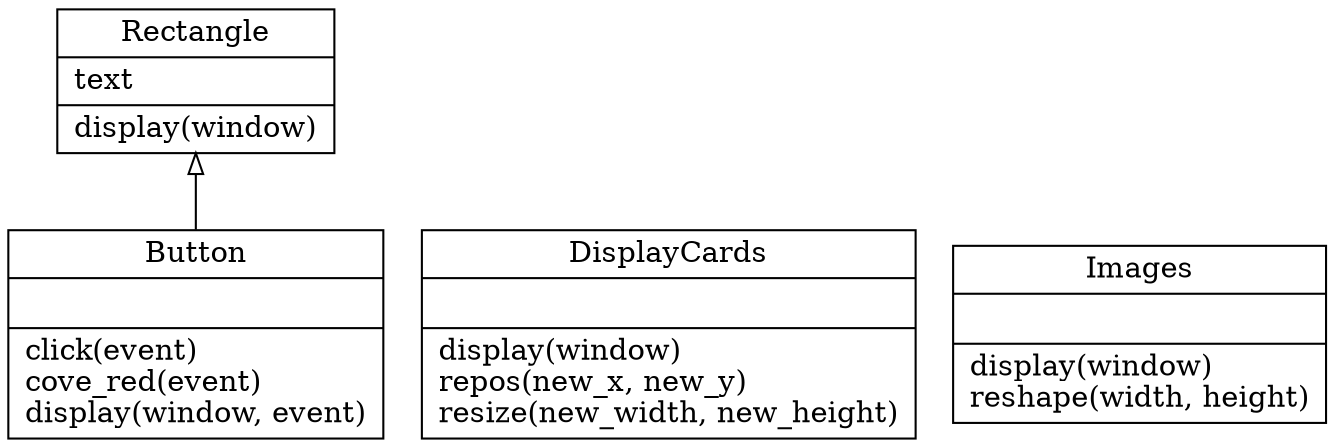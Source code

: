 digraph "classes" {
charset="utf-8"
rankdir=BT
"0" [label="{Button|\l|click(event)\lcove_red(event)\ldisplay(window, event)\l}", shape="record"];
"1" [label="{DisplayCards|\l|display(window)\lrepos(new_x, new_y)\lresize(new_width, new_height)\l}", shape="record"];
"2" [label="{Images|\l|display(window)\lreshape(width, height)\l}", shape="record"];
"3" [label="{Rectangle|text\l|display(window)\l}", shape="record"];

"0" -> "3" [arrowhead="empty", arrowtail="none"];
}
